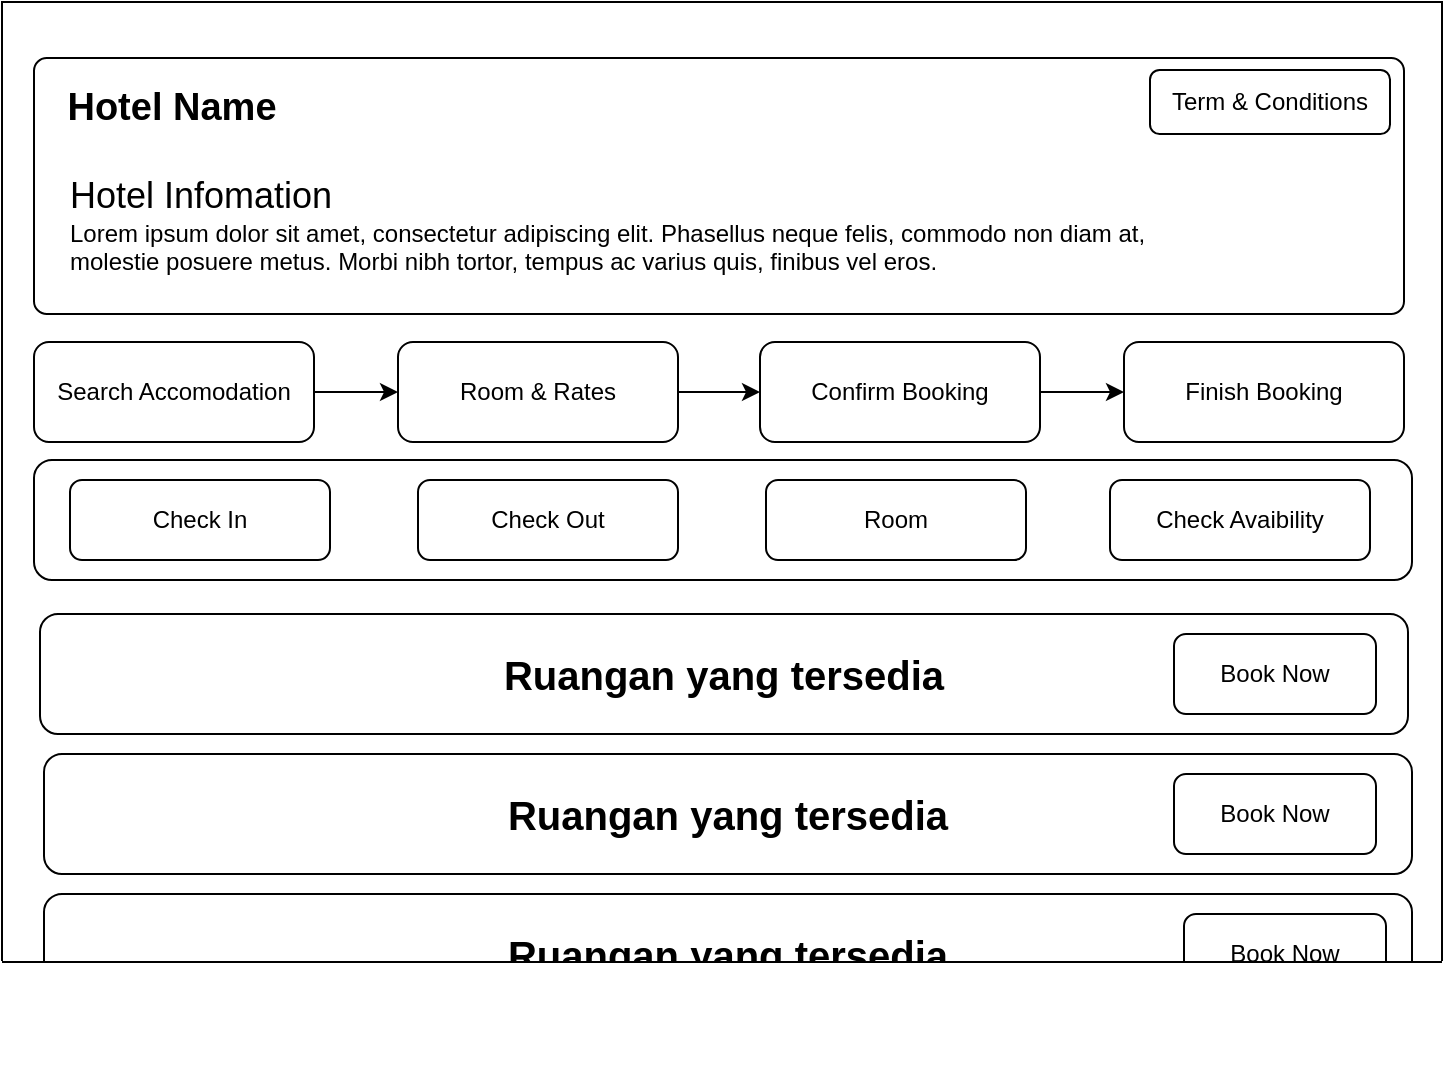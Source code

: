 <mxfile>
    <diagram id="Yi5y45hLc7fHhdVzpXT-" name="Page-1">
        <mxGraphModel dx="1039" dy="543" grid="0" gridSize="10" guides="1" tooltips="1" connect="1" arrows="1" fold="1" page="1" pageScale="1" pageWidth="850" pageHeight="1100" math="0" shadow="0">
            <root>
                <mxCell id="0"/>
                <mxCell id="1" parent="0"/>
                <mxCell id="2" value="" style="rounded=0;whiteSpace=wrap;html=1;" vertex="1" parent="1">
                    <mxGeometry x="65" y="26" width="720" height="480" as="geometry"/>
                </mxCell>
                <mxCell id="3" value="" style="rounded=1;whiteSpace=wrap;html=1;arcSize=5;" vertex="1" parent="1">
                    <mxGeometry x="81" y="54" width="685" height="128" as="geometry"/>
                </mxCell>
                <mxCell id="4" value="&lt;b&gt;&lt;font style=&quot;font-size: 19px;&quot;&gt;Hotel Name&lt;/font&gt;&lt;/b&gt;" style="text;html=1;align=center;verticalAlign=middle;whiteSpace=wrap;rounded=0;" vertex="1" parent="1">
                    <mxGeometry x="81" y="54" width="138" height="50" as="geometry"/>
                </mxCell>
                <mxCell id="7" value="Term &amp;amp; Conditions" style="rounded=1;whiteSpace=wrap;html=1;" vertex="1" parent="1">
                    <mxGeometry x="639" y="60" width="120" height="32" as="geometry"/>
                </mxCell>
                <mxCell id="11" value="&lt;font style=&quot;font-size: 18px;&quot;&gt;Hotel Infomation&lt;/font&gt;&lt;div&gt;Lorem ipsum dolor sit amet, consectetur adipiscing elit. Phasellus neque felis, commodo non diam at,&amp;nbsp;&lt;/div&gt;&lt;div&gt;molestie posuere metus. Morbi nibh tortor, tempus ac varius quis, finibus vel eros.&lt;/div&gt;" style="text;html=1;align=left;verticalAlign=middle;resizable=0;points=[];autosize=1;strokeColor=none;fillColor=none;" vertex="1" parent="1">
                    <mxGeometry x="97" y="107" width="559" height="62" as="geometry"/>
                </mxCell>
                <mxCell id="22" style="edgeStyle=none;html=1;entryX=0;entryY=0.5;entryDx=0;entryDy=0;" edge="1" parent="1" source="13" target="14">
                    <mxGeometry relative="1" as="geometry"/>
                </mxCell>
                <mxCell id="13" value="Search Accomodation" style="rounded=1;whiteSpace=wrap;html=1;" vertex="1" parent="1">
                    <mxGeometry x="81" y="196" width="140" height="50" as="geometry"/>
                </mxCell>
                <mxCell id="23" style="edgeStyle=none;html=1;entryX=0;entryY=0.5;entryDx=0;entryDy=0;" edge="1" parent="1" source="14" target="15">
                    <mxGeometry relative="1" as="geometry"/>
                </mxCell>
                <mxCell id="14" value="Room &amp;amp; Rates" style="rounded=1;whiteSpace=wrap;html=1;" vertex="1" parent="1">
                    <mxGeometry x="263" y="196" width="140" height="50" as="geometry"/>
                </mxCell>
                <mxCell id="24" style="edgeStyle=none;html=1;entryX=0;entryY=0.5;entryDx=0;entryDy=0;" edge="1" parent="1" source="15" target="16">
                    <mxGeometry relative="1" as="geometry"/>
                </mxCell>
                <mxCell id="15" value="Confirm Booking" style="rounded=1;whiteSpace=wrap;html=1;" vertex="1" parent="1">
                    <mxGeometry x="444" y="196" width="140" height="50" as="geometry"/>
                </mxCell>
                <mxCell id="16" value="Finish Booking" style="rounded=1;whiteSpace=wrap;html=1;" vertex="1" parent="1">
                    <mxGeometry x="626" y="196" width="140" height="50" as="geometry"/>
                </mxCell>
                <mxCell id="17" value="" style="rounded=1;whiteSpace=wrap;html=1;" vertex="1" parent="1">
                    <mxGeometry x="81" y="255" width="689" height="60" as="geometry"/>
                </mxCell>
                <mxCell id="18" value="Check In" style="rounded=1;whiteSpace=wrap;html=1;" vertex="1" parent="1">
                    <mxGeometry x="99" y="265" width="130" height="40" as="geometry"/>
                </mxCell>
                <mxCell id="19" value="Check Out" style="rounded=1;whiteSpace=wrap;html=1;" vertex="1" parent="1">
                    <mxGeometry x="273" y="265" width="130" height="40" as="geometry"/>
                </mxCell>
                <mxCell id="20" value="Room" style="rounded=1;whiteSpace=wrap;html=1;" vertex="1" parent="1">
                    <mxGeometry x="447" y="265" width="130" height="40" as="geometry"/>
                </mxCell>
                <mxCell id="21" value="Check Avaibility" style="rounded=1;whiteSpace=wrap;html=1;" vertex="1" parent="1">
                    <mxGeometry x="619" y="265" width="130" height="40" as="geometry"/>
                </mxCell>
                <mxCell id="25" value="&lt;font style=&quot;font-size: 20px;&quot;&gt;&lt;b&gt;Ruangan yang tersedia&lt;/b&gt;&lt;/font&gt;" style="rounded=1;whiteSpace=wrap;html=1;" vertex="1" parent="1">
                    <mxGeometry x="84" y="332" width="684" height="60" as="geometry"/>
                </mxCell>
                <mxCell id="26" value="&lt;font style=&quot;font-size: 20px;&quot;&gt;&lt;b&gt;Ruangan yang tersedia&lt;/b&gt;&lt;/font&gt;" style="rounded=1;whiteSpace=wrap;html=1;" vertex="1" parent="1">
                    <mxGeometry x="86" y="402" width="684" height="60" as="geometry"/>
                </mxCell>
                <mxCell id="28" value="Book Now" style="rounded=1;whiteSpace=wrap;html=1;" vertex="1" parent="1">
                    <mxGeometry x="651" y="342" width="101" height="40" as="geometry"/>
                </mxCell>
                <mxCell id="29" value="Book Now" style="rounded=1;whiteSpace=wrap;html=1;" vertex="1" parent="1">
                    <mxGeometry x="651" y="412" width="101" height="40" as="geometry"/>
                </mxCell>
                <mxCell id="27" value="&lt;font style=&quot;font-size: 20px;&quot;&gt;&lt;b&gt;Ruangan yang tersedia&lt;/b&gt;&lt;/font&gt;" style="rounded=1;whiteSpace=wrap;html=1;" vertex="1" parent="1">
                    <mxGeometry x="86" y="472" width="684" height="60" as="geometry"/>
                </mxCell>
                <mxCell id="30" value="Book Now" style="rounded=1;whiteSpace=wrap;html=1;" vertex="1" parent="1">
                    <mxGeometry x="656" y="482" width="101" height="40" as="geometry"/>
                </mxCell>
                <mxCell id="31" value="" style="rounded=0;whiteSpace=wrap;html=1;strokeColor=light-dark(#ffffff, #ededed);" vertex="1" parent="1">
                    <mxGeometry x="65" y="506" width="720" height="51" as="geometry"/>
                </mxCell>
                <mxCell id="32" value="" style="endArrow=none;html=1;exitX=0;exitY=0;exitDx=0;exitDy=0;entryX=1;entryY=0;entryDx=0;entryDy=0;" edge="1" parent="1" source="31" target="31">
                    <mxGeometry width="50" height="50" relative="1" as="geometry">
                        <mxPoint x="74" y="591" as="sourcePoint"/>
                        <mxPoint x="179" y="552" as="targetPoint"/>
                    </mxGeometry>
                </mxCell>
            </root>
        </mxGraphModel>
    </diagram>
</mxfile>